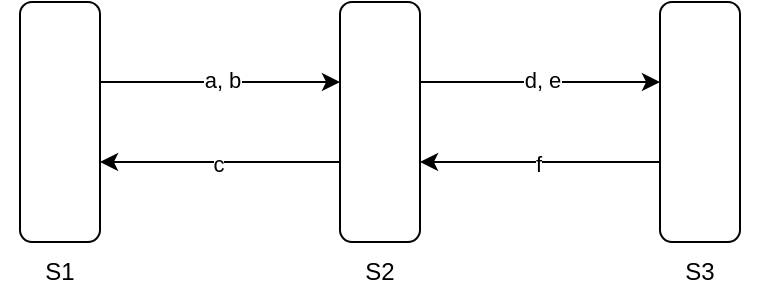 <mxfile version="22.1.16" type="device">
  <diagram name="Page-1" id="j-UoMgwG-dzP83HkBL_F">
    <mxGraphModel dx="683" dy="402" grid="1" gridSize="10" guides="1" tooltips="1" connect="1" arrows="1" fold="1" page="1" pageScale="1" pageWidth="827" pageHeight="1169" math="0" shadow="0">
      <root>
        <mxCell id="0" />
        <mxCell id="1" parent="0" />
        <mxCell id="IgKYVDMFxurtCpE2MEgq-1" value="" style="rounded=1;whiteSpace=wrap;html=1;movable=0;resizable=0;rotatable=0;deletable=0;editable=0;locked=1;connectable=0;" vertex="1" parent="1">
          <mxGeometry x="40" y="40" width="40" height="120" as="geometry" />
        </mxCell>
        <mxCell id="IgKYVDMFxurtCpE2MEgq-2" value="" style="rounded=1;whiteSpace=wrap;html=1;movable=0;resizable=0;rotatable=0;deletable=0;editable=0;locked=1;connectable=0;" vertex="1" parent="1">
          <mxGeometry x="200" y="40" width="40" height="120" as="geometry" />
        </mxCell>
        <mxCell id="IgKYVDMFxurtCpE2MEgq-3" value="" style="rounded=1;whiteSpace=wrap;html=1;movable=0;resizable=0;rotatable=0;deletable=0;editable=0;locked=1;connectable=0;" vertex="1" parent="1">
          <mxGeometry x="360" y="40" width="40" height="120" as="geometry" />
        </mxCell>
        <mxCell id="IgKYVDMFxurtCpE2MEgq-5" value="" style="endArrow=classic;html=1;rounded=0;" edge="1" parent="1">
          <mxGeometry width="50" height="50" relative="1" as="geometry">
            <mxPoint x="240" y="80" as="sourcePoint" />
            <mxPoint x="360" y="80" as="targetPoint" />
          </mxGeometry>
        </mxCell>
        <mxCell id="IgKYVDMFxurtCpE2MEgq-7" value="d, e" style="edgeLabel;html=1;align=center;verticalAlign=middle;resizable=0;points=[];" vertex="1" connectable="0" parent="IgKYVDMFxurtCpE2MEgq-5">
          <mxGeometry x="0.013" y="1" relative="1" as="geometry">
            <mxPoint as="offset" />
          </mxGeometry>
        </mxCell>
        <mxCell id="IgKYVDMFxurtCpE2MEgq-10" value="" style="endArrow=classic;html=1;rounded=0;" edge="1" parent="1">
          <mxGeometry width="50" height="50" relative="1" as="geometry">
            <mxPoint x="80" y="80" as="sourcePoint" />
            <mxPoint x="200" y="80" as="targetPoint" />
          </mxGeometry>
        </mxCell>
        <mxCell id="IgKYVDMFxurtCpE2MEgq-11" value="a, b" style="edgeLabel;html=1;align=center;verticalAlign=middle;resizable=0;points=[];" vertex="1" connectable="0" parent="IgKYVDMFxurtCpE2MEgq-10">
          <mxGeometry x="0.013" y="1" relative="1" as="geometry">
            <mxPoint as="offset" />
          </mxGeometry>
        </mxCell>
        <mxCell id="IgKYVDMFxurtCpE2MEgq-12" value="" style="endArrow=classic;html=1;rounded=0;" edge="1" parent="1">
          <mxGeometry width="50" height="50" relative="1" as="geometry">
            <mxPoint x="360" y="120" as="sourcePoint" />
            <mxPoint x="240" y="120" as="targetPoint" />
          </mxGeometry>
        </mxCell>
        <mxCell id="IgKYVDMFxurtCpE2MEgq-13" value="f" style="edgeLabel;html=1;align=center;verticalAlign=middle;resizable=0;points=[];" vertex="1" connectable="0" parent="IgKYVDMFxurtCpE2MEgq-12">
          <mxGeometry x="0.013" y="1" relative="1" as="geometry">
            <mxPoint as="offset" />
          </mxGeometry>
        </mxCell>
        <mxCell id="IgKYVDMFxurtCpE2MEgq-14" value="" style="endArrow=classic;html=1;rounded=0;" edge="1" parent="1">
          <mxGeometry width="50" height="50" relative="1" as="geometry">
            <mxPoint x="200" y="120" as="sourcePoint" />
            <mxPoint x="80" y="120" as="targetPoint" />
          </mxGeometry>
        </mxCell>
        <mxCell id="IgKYVDMFxurtCpE2MEgq-15" value="c" style="edgeLabel;html=1;align=center;verticalAlign=middle;resizable=0;points=[];" vertex="1" connectable="0" parent="IgKYVDMFxurtCpE2MEgq-14">
          <mxGeometry x="0.013" y="1" relative="1" as="geometry">
            <mxPoint as="offset" />
          </mxGeometry>
        </mxCell>
        <mxCell id="IgKYVDMFxurtCpE2MEgq-16" value="S1" style="text;html=1;strokeColor=none;fillColor=none;align=center;verticalAlign=middle;whiteSpace=wrap;rounded=0;" vertex="1" parent="1">
          <mxGeometry x="30" y="160" width="60" height="30" as="geometry" />
        </mxCell>
        <mxCell id="IgKYVDMFxurtCpE2MEgq-17" value="S2" style="text;html=1;strokeColor=none;fillColor=none;align=center;verticalAlign=middle;whiteSpace=wrap;rounded=0;" vertex="1" parent="1">
          <mxGeometry x="190" y="160" width="60" height="30" as="geometry" />
        </mxCell>
        <mxCell id="IgKYVDMFxurtCpE2MEgq-18" value="S3" style="text;html=1;strokeColor=none;fillColor=none;align=center;verticalAlign=middle;whiteSpace=wrap;rounded=0;" vertex="1" parent="1">
          <mxGeometry x="350" y="160" width="60" height="30" as="geometry" />
        </mxCell>
      </root>
    </mxGraphModel>
  </diagram>
</mxfile>
